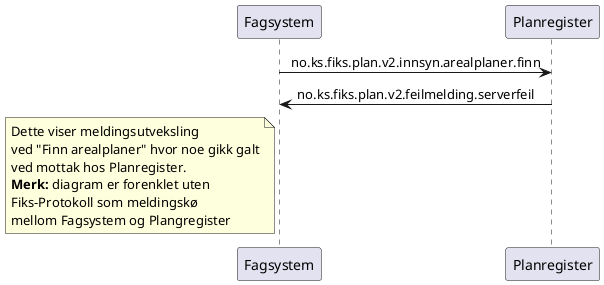 @startuml
skinparam sequenceMessageAlign center 

participant Fagsystem as "Fagsystem"
participant Plangregister as "Planregister"

Fagsystem -> Plangregister : no.ks.fiks.plan.v2.innsyn.arealplaner.finn
Fagsystem <- Plangregister : no.ks.fiks.plan.v2.feilmelding.serverfeil


note left of Fagsystem
Dette viser meldingsutveksling
ved "Finn arealplaner" hvor noe gikk galt
ved mottak hos Planregister.
**Merk:** diagram er forenklet uten
Fiks-Protokoll som meldingskø
mellom Fagsystem og Plangregister
end note

@enduml